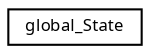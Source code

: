 digraph "Graphical Class Hierarchy"
{
  edge [fontname="Sans",fontsize="8",labelfontname="Sans",labelfontsize="8"];
  node [fontname="Sans",fontsize="8",shape=record];
  rankdir="LR";
  Node1 [label="global_State",height=0.2,width=0.4,color="black", fillcolor="white", style="filled",URL="$structglobal___state.html"];
}
